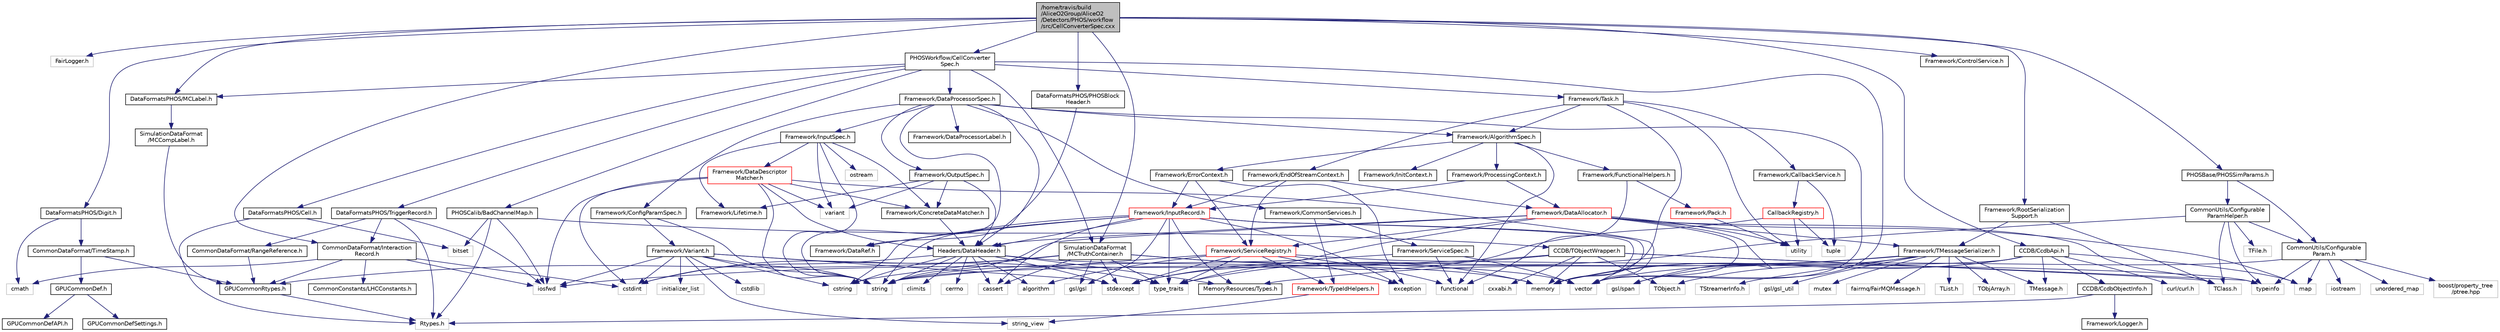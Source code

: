 digraph "/home/travis/build/AliceO2Group/AliceO2/Detectors/PHOS/workflow/src/CellConverterSpec.cxx"
{
 // INTERACTIVE_SVG=YES
  bgcolor="transparent";
  edge [fontname="Helvetica",fontsize="10",labelfontname="Helvetica",labelfontsize="10"];
  node [fontname="Helvetica",fontsize="10",shape=record];
  Node0 [label="/home/travis/build\l/AliceO2Group/AliceO2\l/Detectors/PHOS/workflow\l/src/CellConverterSpec.cxx",height=0.2,width=0.4,color="black", fillcolor="grey75", style="filled", fontcolor="black"];
  Node0 -> Node1 [color="midnightblue",fontsize="10",style="solid",fontname="Helvetica"];
  Node1 [label="FairLogger.h",height=0.2,width=0.4,color="grey75"];
  Node0 -> Node2 [color="midnightblue",fontsize="10",style="solid",fontname="Helvetica"];
  Node2 [label="Framework/RootSerialization\lSupport.h",height=0.2,width=0.4,color="black",URL="$db/dff/RootSerializationSupport_8h.html"];
  Node2 -> Node3 [color="midnightblue",fontsize="10",style="solid",fontname="Helvetica"];
  Node3 [label="Framework/TMessageSerializer.h",height=0.2,width=0.4,color="black",URL="$d8/d3c/TMessageSerializer_8h.html"];
  Node3 -> Node4 [color="midnightblue",fontsize="10",style="solid",fontname="Helvetica"];
  Node4 [label="fairmq/FairMQMessage.h",height=0.2,width=0.4,color="grey75"];
  Node3 -> Node5 [color="midnightblue",fontsize="10",style="solid",fontname="Helvetica"];
  Node5 [label="TList.h",height=0.2,width=0.4,color="grey75"];
  Node3 -> Node6 [color="midnightblue",fontsize="10",style="solid",fontname="Helvetica"];
  Node6 [label="TMessage.h",height=0.2,width=0.4,color="grey75"];
  Node3 -> Node7 [color="midnightblue",fontsize="10",style="solid",fontname="Helvetica"];
  Node7 [label="TObjArray.h",height=0.2,width=0.4,color="grey75"];
  Node3 -> Node8 [color="midnightblue",fontsize="10",style="solid",fontname="Helvetica"];
  Node8 [label="TStreamerInfo.h",height=0.2,width=0.4,color="grey75"];
  Node3 -> Node9 [color="midnightblue",fontsize="10",style="solid",fontname="Helvetica"];
  Node9 [label="gsl/gsl_util",height=0.2,width=0.4,color="grey75"];
  Node3 -> Node10 [color="midnightblue",fontsize="10",style="solid",fontname="Helvetica"];
  Node10 [label="gsl/span",height=0.2,width=0.4,color="grey75"];
  Node3 -> Node11 [color="midnightblue",fontsize="10",style="solid",fontname="Helvetica"];
  Node11 [label="memory",height=0.2,width=0.4,color="grey75"];
  Node3 -> Node12 [color="midnightblue",fontsize="10",style="solid",fontname="Helvetica"];
  Node12 [label="mutex",height=0.2,width=0.4,color="grey75"];
  Node3 -> Node13 [color="midnightblue",fontsize="10",style="solid",fontname="Helvetica"];
  Node13 [label="MemoryResources/Types.h",height=0.2,width=0.4,color="black",URL="$d7/df8/Types_8h.html"];
  Node2 -> Node14 [color="midnightblue",fontsize="10",style="solid",fontname="Helvetica"];
  Node14 [label="TClass.h",height=0.2,width=0.4,color="grey75"];
  Node0 -> Node15 [color="midnightblue",fontsize="10",style="solid",fontname="Helvetica"];
  Node15 [label="DataFormatsPHOS/Digit.h",height=0.2,width=0.4,color="black",URL="$d3/d98/DataFormats_2Detectors_2PHOS_2include_2DataFormatsPHOS_2Digit_8h.html"];
  Node15 -> Node16 [color="midnightblue",fontsize="10",style="solid",fontname="Helvetica"];
  Node16 [label="cmath",height=0.2,width=0.4,color="grey75"];
  Node15 -> Node17 [color="midnightblue",fontsize="10",style="solid",fontname="Helvetica"];
  Node17 [label="CommonDataFormat/TimeStamp.h",height=0.2,width=0.4,color="black",URL="$df/d5d/common_2include_2CommonDataFormat_2TimeStamp_8h.html"];
  Node17 -> Node18 [color="midnightblue",fontsize="10",style="solid",fontname="Helvetica"];
  Node18 [label="GPUCommonRtypes.h",height=0.2,width=0.4,color="black",URL="$d2/d45/GPUCommonRtypes_8h.html"];
  Node18 -> Node19 [color="midnightblue",fontsize="10",style="solid",fontname="Helvetica"];
  Node19 [label="Rtypes.h",height=0.2,width=0.4,color="grey75"];
  Node17 -> Node20 [color="midnightblue",fontsize="10",style="solid",fontname="Helvetica"];
  Node20 [label="GPUCommonDef.h",height=0.2,width=0.4,color="black",URL="$df/d21/GPUCommonDef_8h.html"];
  Node20 -> Node21 [color="midnightblue",fontsize="10",style="solid",fontname="Helvetica"];
  Node21 [label="GPUCommonDefSettings.h",height=0.2,width=0.4,color="black",URL="$d5/d93/GPUCommonDefSettings_8h.html"];
  Node20 -> Node22 [color="midnightblue",fontsize="10",style="solid",fontname="Helvetica"];
  Node22 [label="GPUCommonDefAPI.h",height=0.2,width=0.4,color="black",URL="$da/d5a/GPUCommonDefAPI_8h.html"];
  Node0 -> Node23 [color="midnightblue",fontsize="10",style="solid",fontname="Helvetica"];
  Node23 [label="DataFormatsPHOS/PHOSBlock\lHeader.h",height=0.2,width=0.4,color="black",URL="$d6/df6/PHOSBlockHeader_8h.html"];
  Node23 -> Node24 [color="midnightblue",fontsize="10",style="solid",fontname="Helvetica"];
  Node24 [label="Headers/DataHeader.h",height=0.2,width=0.4,color="black",URL="$dc/dcd/DataHeader_8h.html"];
  Node24 -> Node25 [color="midnightblue",fontsize="10",style="solid",fontname="Helvetica"];
  Node25 [label="cstdint",height=0.2,width=0.4,color="grey75"];
  Node24 -> Node11 [color="midnightblue",fontsize="10",style="solid",fontname="Helvetica"];
  Node24 -> Node26 [color="midnightblue",fontsize="10",style="solid",fontname="Helvetica"];
  Node26 [label="cassert",height=0.2,width=0.4,color="grey75"];
  Node24 -> Node27 [color="midnightblue",fontsize="10",style="solid",fontname="Helvetica"];
  Node27 [label="cstring",height=0.2,width=0.4,color="grey75"];
  Node24 -> Node28 [color="midnightblue",fontsize="10",style="solid",fontname="Helvetica"];
  Node28 [label="algorithm",height=0.2,width=0.4,color="grey75"];
  Node24 -> Node29 [color="midnightblue",fontsize="10",style="solid",fontname="Helvetica"];
  Node29 [label="stdexcept",height=0.2,width=0.4,color="grey75"];
  Node24 -> Node30 [color="midnightblue",fontsize="10",style="solid",fontname="Helvetica"];
  Node30 [label="string",height=0.2,width=0.4,color="grey75"];
  Node24 -> Node31 [color="midnightblue",fontsize="10",style="solid",fontname="Helvetica"];
  Node31 [label="climits",height=0.2,width=0.4,color="grey75"];
  Node24 -> Node13 [color="midnightblue",fontsize="10",style="solid",fontname="Helvetica"];
  Node24 -> Node32 [color="midnightblue",fontsize="10",style="solid",fontname="Helvetica"];
  Node32 [label="cerrno",height=0.2,width=0.4,color="grey75"];
  Node0 -> Node33 [color="midnightblue",fontsize="10",style="solid",fontname="Helvetica"];
  Node33 [label="PHOSWorkflow/CellConverter\lSpec.h",height=0.2,width=0.4,color="black",URL="$d5/d29/PHOS_2workflow_2include_2PHOSWorkflow_2CellConverterSpec_8h.html"];
  Node33 -> Node34 [color="midnightblue",fontsize="10",style="solid",fontname="Helvetica"];
  Node34 [label="vector",height=0.2,width=0.4,color="grey75"];
  Node33 -> Node35 [color="midnightblue",fontsize="10",style="solid",fontname="Helvetica"];
  Node35 [label="PHOSCalib/BadChannelMap.h",height=0.2,width=0.4,color="black",URL="$da/d65/PHOS_2calib_2include_2PHOSCalib_2BadChannelMap_8h.html"];
  Node35 -> Node36 [color="midnightblue",fontsize="10",style="solid",fontname="Helvetica"];
  Node36 [label="iosfwd",height=0.2,width=0.4,color="grey75"];
  Node35 -> Node37 [color="midnightblue",fontsize="10",style="solid",fontname="Helvetica"];
  Node37 [label="bitset",height=0.2,width=0.4,color="grey75"];
  Node35 -> Node19 [color="midnightblue",fontsize="10",style="solid",fontname="Helvetica"];
  Node35 -> Node38 [color="midnightblue",fontsize="10",style="solid",fontname="Helvetica"];
  Node38 [label="CCDB/TObjectWrapper.h",height=0.2,width=0.4,color="black",URL="$d7/d44/TObjectWrapper_8h.html"];
  Node38 -> Node14 [color="midnightblue",fontsize="10",style="solid",fontname="Helvetica"];
  Node38 -> Node39 [color="midnightblue",fontsize="10",style="solid",fontname="Helvetica"];
  Node39 [label="TObject.h",height=0.2,width=0.4,color="grey75"];
  Node38 -> Node40 [color="midnightblue",fontsize="10",style="solid",fontname="Helvetica"];
  Node40 [label="cxxabi.h",height=0.2,width=0.4,color="grey75"];
  Node38 -> Node36 [color="midnightblue",fontsize="10",style="solid",fontname="Helvetica"];
  Node38 -> Node11 [color="midnightblue",fontsize="10",style="solid",fontname="Helvetica"];
  Node38 -> Node29 [color="midnightblue",fontsize="10",style="solid",fontname="Helvetica"];
  Node38 -> Node41 [color="midnightblue",fontsize="10",style="solid",fontname="Helvetica"];
  Node41 [label="typeinfo",height=0.2,width=0.4,color="grey75"];
  Node33 -> Node42 [color="midnightblue",fontsize="10",style="solid",fontname="Helvetica"];
  Node42 [label="DataFormatsPHOS/MCLabel.h",height=0.2,width=0.4,color="black",URL="$de/d0d/DataFormats_2Detectors_2PHOS_2include_2DataFormatsPHOS_2MCLabel_8h.html"];
  Node42 -> Node43 [color="midnightblue",fontsize="10",style="solid",fontname="Helvetica"];
  Node43 [label="SimulationDataFormat\l/MCCompLabel.h",height=0.2,width=0.4,color="black",URL="$d7/dcd/MCCompLabel_8h.html"];
  Node43 -> Node18 [color="midnightblue",fontsize="10",style="solid",fontname="Helvetica"];
  Node33 -> Node44 [color="midnightblue",fontsize="10",style="solid",fontname="Helvetica"];
  Node44 [label="SimulationDataFormat\l/MCTruthContainer.h",height=0.2,width=0.4,color="black",URL="$db/d14/MCTruthContainer_8h.html",tooltip="Definition of a container to keep Monte Carlo truth external to simulation objects. "];
  Node44 -> Node18 [color="midnightblue",fontsize="10",style="solid",fontname="Helvetica"];
  Node44 -> Node25 [color="midnightblue",fontsize="10",style="solid",fontname="Helvetica"];
  Node44 -> Node26 [color="midnightblue",fontsize="10",style="solid",fontname="Helvetica"];
  Node44 -> Node29 [color="midnightblue",fontsize="10",style="solid",fontname="Helvetica"];
  Node44 -> Node45 [color="midnightblue",fontsize="10",style="solid",fontname="Helvetica"];
  Node45 [label="gsl/gsl",height=0.2,width=0.4,color="grey75"];
  Node44 -> Node46 [color="midnightblue",fontsize="10",style="solid",fontname="Helvetica"];
  Node46 [label="type_traits",height=0.2,width=0.4,color="grey75"];
  Node44 -> Node27 [color="midnightblue",fontsize="10",style="solid",fontname="Helvetica"];
  Node44 -> Node11 [color="midnightblue",fontsize="10",style="solid",fontname="Helvetica"];
  Node44 -> Node34 [color="midnightblue",fontsize="10",style="solid",fontname="Helvetica"];
  Node33 -> Node47 [color="midnightblue",fontsize="10",style="solid",fontname="Helvetica"];
  Node47 [label="DataFormatsPHOS/Cell.h",height=0.2,width=0.4,color="black",URL="$d7/dba/DataFormats_2Detectors_2PHOS_2include_2DataFormatsPHOS_2Cell_8h.html"];
  Node47 -> Node37 [color="midnightblue",fontsize="10",style="solid",fontname="Helvetica"];
  Node47 -> Node19 [color="midnightblue",fontsize="10",style="solid",fontname="Helvetica"];
  Node33 -> Node48 [color="midnightblue",fontsize="10",style="solid",fontname="Helvetica"];
  Node48 [label="DataFormatsPHOS/TriggerRecord.h",height=0.2,width=0.4,color="black",URL="$d2/df1/PHOS_2include_2DataFormatsPHOS_2TriggerRecord_8h.html"];
  Node48 -> Node36 [color="midnightblue",fontsize="10",style="solid",fontname="Helvetica"];
  Node48 -> Node19 [color="midnightblue",fontsize="10",style="solid",fontname="Helvetica"];
  Node48 -> Node49 [color="midnightblue",fontsize="10",style="solid",fontname="Helvetica"];
  Node49 [label="CommonDataFormat/Interaction\lRecord.h",height=0.2,width=0.4,color="black",URL="$d9/d80/InteractionRecord_8h.html"];
  Node49 -> Node18 [color="midnightblue",fontsize="10",style="solid",fontname="Helvetica"];
  Node49 -> Node36 [color="midnightblue",fontsize="10",style="solid",fontname="Helvetica"];
  Node49 -> Node16 [color="midnightblue",fontsize="10",style="solid",fontname="Helvetica"];
  Node49 -> Node25 [color="midnightblue",fontsize="10",style="solid",fontname="Helvetica"];
  Node49 -> Node50 [color="midnightblue",fontsize="10",style="solid",fontname="Helvetica"];
  Node50 [label="CommonConstants/LHCConstants.h",height=0.2,width=0.4,color="black",URL="$d4/dc6/LHCConstants_8h.html",tooltip="Header to collect LHC related constants. "];
  Node48 -> Node51 [color="midnightblue",fontsize="10",style="solid",fontname="Helvetica"];
  Node51 [label="CommonDataFormat/RangeReference.h",height=0.2,width=0.4,color="black",URL="$de/d64/RangeReference_8h.html",tooltip="Class to refer to the 1st entry and N elements of some group in the continuous container. "];
  Node51 -> Node18 [color="midnightblue",fontsize="10",style="solid",fontname="Helvetica"];
  Node33 -> Node52 [color="midnightblue",fontsize="10",style="solid",fontname="Helvetica"];
  Node52 [label="Framework/DataProcessorSpec.h",height=0.2,width=0.4,color="black",URL="$d0/df4/DataProcessorSpec_8h.html"];
  Node52 -> Node53 [color="midnightblue",fontsize="10",style="solid",fontname="Helvetica"];
  Node53 [label="Framework/AlgorithmSpec.h",height=0.2,width=0.4,color="black",URL="$d0/d14/AlgorithmSpec_8h.html"];
  Node53 -> Node54 [color="midnightblue",fontsize="10",style="solid",fontname="Helvetica"];
  Node54 [label="Framework/ProcessingContext.h",height=0.2,width=0.4,color="black",URL="$de/d6a/ProcessingContext_8h.html"];
  Node54 -> Node55 [color="midnightblue",fontsize="10",style="solid",fontname="Helvetica"];
  Node55 [label="Framework/InputRecord.h",height=0.2,width=0.4,color="red",URL="$d6/d5c/InputRecord_8h.html"];
  Node55 -> Node56 [color="midnightblue",fontsize="10",style="solid",fontname="Helvetica"];
  Node56 [label="Framework/DataRef.h",height=0.2,width=0.4,color="black",URL="$d5/dfb/DataRef_8h.html"];
  Node55 -> Node13 [color="midnightblue",fontsize="10",style="solid",fontname="Helvetica"];
  Node55 -> Node24 [color="midnightblue",fontsize="10",style="solid",fontname="Helvetica"];
  Node55 -> Node45 [color="midnightblue",fontsize="10",style="solid",fontname="Helvetica"];
  Node55 -> Node30 [color="midnightblue",fontsize="10",style="solid",fontname="Helvetica"];
  Node55 -> Node34 [color="midnightblue",fontsize="10",style="solid",fontname="Helvetica"];
  Node55 -> Node27 [color="midnightblue",fontsize="10",style="solid",fontname="Helvetica"];
  Node55 -> Node26 [color="midnightblue",fontsize="10",style="solid",fontname="Helvetica"];
  Node55 -> Node112 [color="midnightblue",fontsize="10",style="solid",fontname="Helvetica"];
  Node112 [label="exception",height=0.2,width=0.4,color="grey75"];
  Node55 -> Node11 [color="midnightblue",fontsize="10",style="solid",fontname="Helvetica"];
  Node55 -> Node46 [color="midnightblue",fontsize="10",style="solid",fontname="Helvetica"];
  Node54 -> Node113 [color="midnightblue",fontsize="10",style="solid",fontname="Helvetica"];
  Node113 [label="Framework/DataAllocator.h",height=0.2,width=0.4,color="red",URL="$d1/d28/DataAllocator_8h.html"];
  Node113 -> Node3 [color="midnightblue",fontsize="10",style="solid",fontname="Helvetica"];
  Node113 -> Node126 [color="midnightblue",fontsize="10",style="solid",fontname="Helvetica"];
  Node126 [label="Framework/ServiceRegistry.h",height=0.2,width=0.4,color="red",URL="$d8/d17/ServiceRegistry_8h.html"];
  Node126 -> Node128 [color="midnightblue",fontsize="10",style="solid",fontname="Helvetica"];
  Node128 [label="Framework/TypeIdHelpers.h",height=0.2,width=0.4,color="red",URL="$d2/d9a/TypeIdHelpers_8h.html"];
  Node128 -> Node129 [color="midnightblue",fontsize="10",style="solid",fontname="Helvetica"];
  Node129 [label="string_view",height=0.2,width=0.4,color="grey75"];
  Node126 -> Node28 [color="midnightblue",fontsize="10",style="solid",fontname="Helvetica"];
  Node126 -> Node112 [color="midnightblue",fontsize="10",style="solid",fontname="Helvetica"];
  Node126 -> Node107 [color="midnightblue",fontsize="10",style="solid",fontname="Helvetica"];
  Node107 [label="functional",height=0.2,width=0.4,color="grey75"];
  Node126 -> Node30 [color="midnightblue",fontsize="10",style="solid",fontname="Helvetica"];
  Node126 -> Node46 [color="midnightblue",fontsize="10",style="solid",fontname="Helvetica"];
  Node126 -> Node41 [color="midnightblue",fontsize="10",style="solid",fontname="Helvetica"];
  Node126 -> Node29 [color="midnightblue",fontsize="10",style="solid",fontname="Helvetica"];
  Node113 -> Node24 [color="midnightblue",fontsize="10",style="solid",fontname="Helvetica"];
  Node113 -> Node14 [color="midnightblue",fontsize="10",style="solid",fontname="Helvetica"];
  Node113 -> Node10 [color="midnightblue",fontsize="10",style="solid",fontname="Helvetica"];
  Node113 -> Node34 [color="midnightblue",fontsize="10",style="solid",fontname="Helvetica"];
  Node113 -> Node67 [color="midnightblue",fontsize="10",style="solid",fontname="Helvetica"];
  Node67 [label="map",height=0.2,width=0.4,color="grey75"];
  Node113 -> Node30 [color="midnightblue",fontsize="10",style="solid",fontname="Helvetica"];
  Node113 -> Node64 [color="midnightblue",fontsize="10",style="solid",fontname="Helvetica"];
  Node64 [label="utility",height=0.2,width=0.4,color="grey75"];
  Node113 -> Node46 [color="midnightblue",fontsize="10",style="solid",fontname="Helvetica"];
  Node53 -> Node131 [color="midnightblue",fontsize="10",style="solid",fontname="Helvetica"];
  Node131 [label="Framework/ErrorContext.h",height=0.2,width=0.4,color="black",URL="$d7/dad/ErrorContext_8h.html"];
  Node131 -> Node55 [color="midnightblue",fontsize="10",style="solid",fontname="Helvetica"];
  Node131 -> Node126 [color="midnightblue",fontsize="10",style="solid",fontname="Helvetica"];
  Node131 -> Node112 [color="midnightblue",fontsize="10",style="solid",fontname="Helvetica"];
  Node53 -> Node132 [color="midnightblue",fontsize="10",style="solid",fontname="Helvetica"];
  Node132 [label="Framework/InitContext.h",height=0.2,width=0.4,color="black",URL="$d4/d2b/InitContext_8h.html"];
  Node53 -> Node133 [color="midnightblue",fontsize="10",style="solid",fontname="Helvetica"];
  Node133 [label="Framework/FunctionalHelpers.h",height=0.2,width=0.4,color="black",URL="$de/d9b/FunctionalHelpers_8h.html"];
  Node133 -> Node134 [color="midnightblue",fontsize="10",style="solid",fontname="Helvetica"];
  Node134 [label="Framework/Pack.h",height=0.2,width=0.4,color="red",URL="$dd/dce/Pack_8h.html"];
  Node134 -> Node64 [color="midnightblue",fontsize="10",style="solid",fontname="Helvetica"];
  Node133 -> Node107 [color="midnightblue",fontsize="10",style="solid",fontname="Helvetica"];
  Node53 -> Node107 [color="midnightblue",fontsize="10",style="solid",fontname="Helvetica"];
  Node52 -> Node135 [color="midnightblue",fontsize="10",style="solid",fontname="Helvetica"];
  Node135 [label="Framework/ConfigParamSpec.h",height=0.2,width=0.4,color="black",URL="$d0/d1c/ConfigParamSpec_8h.html"];
  Node135 -> Node136 [color="midnightblue",fontsize="10",style="solid",fontname="Helvetica"];
  Node136 [label="Framework/Variant.h",height=0.2,width=0.4,color="black",URL="$de/d56/Variant_8h.html"];
  Node136 -> Node46 [color="midnightblue",fontsize="10",style="solid",fontname="Helvetica"];
  Node136 -> Node27 [color="midnightblue",fontsize="10",style="solid",fontname="Helvetica"];
  Node136 -> Node25 [color="midnightblue",fontsize="10",style="solid",fontname="Helvetica"];
  Node136 -> Node137 [color="midnightblue",fontsize="10",style="solid",fontname="Helvetica"];
  Node137 [label="cstdlib",height=0.2,width=0.4,color="grey75"];
  Node136 -> Node29 [color="midnightblue",fontsize="10",style="solid",fontname="Helvetica"];
  Node136 -> Node36 [color="midnightblue",fontsize="10",style="solid",fontname="Helvetica"];
  Node136 -> Node138 [color="midnightblue",fontsize="10",style="solid",fontname="Helvetica"];
  Node138 [label="initializer_list",height=0.2,width=0.4,color="grey75"];
  Node136 -> Node129 [color="midnightblue",fontsize="10",style="solid",fontname="Helvetica"];
  Node136 -> Node30 [color="midnightblue",fontsize="10",style="solid",fontname="Helvetica"];
  Node135 -> Node30 [color="midnightblue",fontsize="10",style="solid",fontname="Helvetica"];
  Node52 -> Node139 [color="midnightblue",fontsize="10",style="solid",fontname="Helvetica"];
  Node139 [label="Framework/DataProcessorLabel.h",height=0.2,width=0.4,color="black",URL="$d1/df2/DataProcessorLabel_8h.html"];
  Node52 -> Node56 [color="midnightblue",fontsize="10",style="solid",fontname="Helvetica"];
  Node52 -> Node82 [color="midnightblue",fontsize="10",style="solid",fontname="Helvetica"];
  Node82 [label="Framework/InputSpec.h",height=0.2,width=0.4,color="black",URL="$d5/d3f/InputSpec_8h.html"];
  Node82 -> Node79 [color="midnightblue",fontsize="10",style="solid",fontname="Helvetica"];
  Node79 [label="Framework/Lifetime.h",height=0.2,width=0.4,color="black",URL="$dc/dca/Lifetime_8h.html"];
  Node82 -> Node80 [color="midnightblue",fontsize="10",style="solid",fontname="Helvetica"];
  Node80 [label="Framework/ConcreteDataMatcher.h",height=0.2,width=0.4,color="black",URL="$d0/d1b/ConcreteDataMatcher_8h.html"];
  Node80 -> Node24 [color="midnightblue",fontsize="10",style="solid",fontname="Helvetica"];
  Node82 -> Node83 [color="midnightblue",fontsize="10",style="solid",fontname="Helvetica"];
  Node83 [label="Framework/DataDescriptor\lMatcher.h",height=0.2,width=0.4,color="red",URL="$d3/da3/DataDescriptorMatcher_8h.html"];
  Node83 -> Node80 [color="midnightblue",fontsize="10",style="solid",fontname="Helvetica"];
  Node83 -> Node24 [color="midnightblue",fontsize="10",style="solid",fontname="Helvetica"];
  Node83 -> Node25 [color="midnightblue",fontsize="10",style="solid",fontname="Helvetica"];
  Node83 -> Node36 [color="midnightblue",fontsize="10",style="solid",fontname="Helvetica"];
  Node83 -> Node30 [color="midnightblue",fontsize="10",style="solid",fontname="Helvetica"];
  Node83 -> Node81 [color="midnightblue",fontsize="10",style="solid",fontname="Helvetica"];
  Node81 [label="variant",height=0.2,width=0.4,color="grey75"];
  Node83 -> Node34 [color="midnightblue",fontsize="10",style="solid",fontname="Helvetica"];
  Node82 -> Node30 [color="midnightblue",fontsize="10",style="solid",fontname="Helvetica"];
  Node82 -> Node99 [color="midnightblue",fontsize="10",style="solid",fontname="Helvetica"];
  Node99 [label="ostream",height=0.2,width=0.4,color="grey75"];
  Node82 -> Node81 [color="midnightblue",fontsize="10",style="solid",fontname="Helvetica"];
  Node52 -> Node78 [color="midnightblue",fontsize="10",style="solid",fontname="Helvetica"];
  Node78 [label="Framework/OutputSpec.h",height=0.2,width=0.4,color="black",URL="$db/d2d/OutputSpec_8h.html"];
  Node78 -> Node24 [color="midnightblue",fontsize="10",style="solid",fontname="Helvetica"];
  Node78 -> Node79 [color="midnightblue",fontsize="10",style="solid",fontname="Helvetica"];
  Node78 -> Node80 [color="midnightblue",fontsize="10",style="solid",fontname="Helvetica"];
  Node78 -> Node81 [color="midnightblue",fontsize="10",style="solid",fontname="Helvetica"];
  Node52 -> Node140 [color="midnightblue",fontsize="10",style="solid",fontname="Helvetica"];
  Node140 [label="Framework/CommonServices.h",height=0.2,width=0.4,color="black",URL="$d8/d02/CommonServices_8h.html"];
  Node140 -> Node141 [color="midnightblue",fontsize="10",style="solid",fontname="Helvetica"];
  Node141 [label="Framework/ServiceSpec.h",height=0.2,width=0.4,color="black",URL="$d4/d61/ServiceSpec_8h.html"];
  Node141 -> Node107 [color="midnightblue",fontsize="10",style="solid",fontname="Helvetica"];
  Node141 -> Node30 [color="midnightblue",fontsize="10",style="solid",fontname="Helvetica"];
  Node141 -> Node34 [color="midnightblue",fontsize="10",style="solid",fontname="Helvetica"];
  Node140 -> Node128 [color="midnightblue",fontsize="10",style="solid",fontname="Helvetica"];
  Node52 -> Node30 [color="midnightblue",fontsize="10",style="solid",fontname="Helvetica"];
  Node52 -> Node34 [color="midnightblue",fontsize="10",style="solid",fontname="Helvetica"];
  Node33 -> Node142 [color="midnightblue",fontsize="10",style="solid",fontname="Helvetica"];
  Node142 [label="Framework/Task.h",height=0.2,width=0.4,color="black",URL="$df/d4f/Task_8h.html"];
  Node142 -> Node53 [color="midnightblue",fontsize="10",style="solid",fontname="Helvetica"];
  Node142 -> Node143 [color="midnightblue",fontsize="10",style="solid",fontname="Helvetica"];
  Node143 [label="Framework/CallbackService.h",height=0.2,width=0.4,color="black",URL="$d9/d7f/CallbackService_8h.html"];
  Node143 -> Node144 [color="midnightblue",fontsize="10",style="solid",fontname="Helvetica"];
  Node144 [label="CallbackRegistry.h",height=0.2,width=0.4,color="red",URL="$d7/d3e/CallbackRegistry_8h.html",tooltip="A generic registry for callbacks. "];
  Node144 -> Node145 [color="midnightblue",fontsize="10",style="solid",fontname="Helvetica"];
  Node145 [label="tuple",height=0.2,width=0.4,color="grey75"];
  Node144 -> Node29 [color="midnightblue",fontsize="10",style="solid",fontname="Helvetica"];
  Node144 -> Node64 [color="midnightblue",fontsize="10",style="solid",fontname="Helvetica"];
  Node143 -> Node145 [color="midnightblue",fontsize="10",style="solid",fontname="Helvetica"];
  Node142 -> Node146 [color="midnightblue",fontsize="10",style="solid",fontname="Helvetica"];
  Node146 [label="Framework/EndOfStreamContext.h",height=0.2,width=0.4,color="black",URL="$d0/d77/EndOfStreamContext_8h.html"];
  Node146 -> Node55 [color="midnightblue",fontsize="10",style="solid",fontname="Helvetica"];
  Node146 -> Node126 [color="midnightblue",fontsize="10",style="solid",fontname="Helvetica"];
  Node146 -> Node113 [color="midnightblue",fontsize="10",style="solid",fontname="Helvetica"];
  Node142 -> Node64 [color="midnightblue",fontsize="10",style="solid",fontname="Helvetica"];
  Node142 -> Node11 [color="midnightblue",fontsize="10",style="solid",fontname="Helvetica"];
  Node0 -> Node147 [color="midnightblue",fontsize="10",style="solid",fontname="Helvetica"];
  Node147 [label="Framework/ControlService.h",height=0.2,width=0.4,color="black",URL="$d2/d43/ControlService_8h.html"];
  Node0 -> Node42 [color="midnightblue",fontsize="10",style="solid",fontname="Helvetica"];
  Node0 -> Node44 [color="midnightblue",fontsize="10",style="solid",fontname="Helvetica"];
  Node0 -> Node49 [color="midnightblue",fontsize="10",style="solid",fontname="Helvetica"];
  Node0 -> Node148 [color="midnightblue",fontsize="10",style="solid",fontname="Helvetica"];
  Node148 [label="PHOSBase/PHOSSimParams.h",height=0.2,width=0.4,color="black",URL="$df/d62/PHOSSimParams_8h.html"];
  Node148 -> Node149 [color="midnightblue",fontsize="10",style="solid",fontname="Helvetica"];
  Node149 [label="CommonUtils/Configurable\lParam.h",height=0.2,width=0.4,color="black",URL="$db/d2c/ConfigurableParam_8h.html"];
  Node149 -> Node34 [color="midnightblue",fontsize="10",style="solid",fontname="Helvetica"];
  Node149 -> Node67 [color="midnightblue",fontsize="10",style="solid",fontname="Helvetica"];
  Node149 -> Node93 [color="midnightblue",fontsize="10",style="solid",fontname="Helvetica"];
  Node93 [label="unordered_map",height=0.2,width=0.4,color="grey75"];
  Node149 -> Node150 [color="midnightblue",fontsize="10",style="solid",fontname="Helvetica"];
  Node150 [label="boost/property_tree\l/ptree.hpp",height=0.2,width=0.4,color="grey75"];
  Node149 -> Node41 [color="midnightblue",fontsize="10",style="solid",fontname="Helvetica"];
  Node149 -> Node151 [color="midnightblue",fontsize="10",style="solid",fontname="Helvetica"];
  Node151 [label="iostream",height=0.2,width=0.4,color="grey75"];
  Node148 -> Node152 [color="midnightblue",fontsize="10",style="solid",fontname="Helvetica"];
  Node152 [label="CommonUtils/Configurable\lParamHelper.h",height=0.2,width=0.4,color="black",URL="$da/d6b/ConfigurableParamHelper_8h.html"];
  Node152 -> Node149 [color="midnightblue",fontsize="10",style="solid",fontname="Helvetica"];
  Node152 -> Node14 [color="midnightblue",fontsize="10",style="solid",fontname="Helvetica"];
  Node152 -> Node46 [color="midnightblue",fontsize="10",style="solid",fontname="Helvetica"];
  Node152 -> Node41 [color="midnightblue",fontsize="10",style="solid",fontname="Helvetica"];
  Node152 -> Node153 [color="midnightblue",fontsize="10",style="solid",fontname="Helvetica"];
  Node153 [label="TFile.h",height=0.2,width=0.4,color="grey75"];
  Node0 -> Node154 [color="midnightblue",fontsize="10",style="solid",fontname="Helvetica"];
  Node154 [label="CCDB/CcdbApi.h",height=0.2,width=0.4,color="black",URL="$dd/d3e/CcdbApi_8h.html"];
  Node154 -> Node30 [color="midnightblue",fontsize="10",style="solid",fontname="Helvetica"];
  Node154 -> Node11 [color="midnightblue",fontsize="10",style="solid",fontname="Helvetica"];
  Node154 -> Node67 [color="midnightblue",fontsize="10",style="solid",fontname="Helvetica"];
  Node154 -> Node155 [color="midnightblue",fontsize="10",style="solid",fontname="Helvetica"];
  Node155 [label="curl/curl.h",height=0.2,width=0.4,color="grey75"];
  Node154 -> Node39 [color="midnightblue",fontsize="10",style="solid",fontname="Helvetica"];
  Node154 -> Node6 [color="midnightblue",fontsize="10",style="solid",fontname="Helvetica"];
  Node154 -> Node156 [color="midnightblue",fontsize="10",style="solid",fontname="Helvetica"];
  Node156 [label="CCDB/CcdbObjectInfo.h",height=0.2,width=0.4,color="black",URL="$d4/dab/CcdbObjectInfo_8h.html"];
  Node156 -> Node19 [color="midnightblue",fontsize="10",style="solid",fontname="Helvetica"];
  Node156 -> Node157 [color="midnightblue",fontsize="10",style="solid",fontname="Helvetica"];
  Node157 [label="Framework/Logger.h",height=0.2,width=0.4,color="black",URL="$dd/da4/Logger_8h.html"];
}

